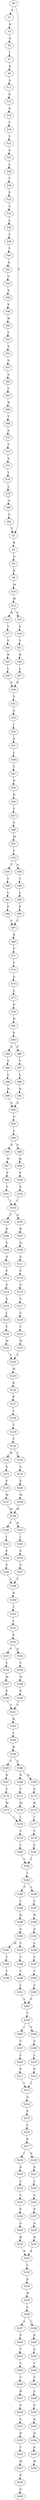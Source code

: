 strict digraph  {
	S0 -> S1 [ label = Y ];
	S0 -> S2 [ label = T ];
	S1 -> S3 [ label = H ];
	S2 -> S4 [ label = R ];
	S3 -> S5 [ label = Q ];
	S4 -> S6 [ label = G ];
	S5 -> S7 [ label = I ];
	S6 -> S8 [ label = R ];
	S7 -> S9 [ label = Q ];
	S8 -> S10 [ label = M ];
	S9 -> S11 [ label = S ];
	S10 -> S12 [ label = M ];
	S11 -> S13 [ label = P ];
	S12 -> S14 [ label = N ];
	S12 -> S15 [ label = S ];
	S13 -> S16 [ label = G ];
	S14 -> S17 [ label = T ];
	S15 -> S18 [ label = S ];
	S16 -> S19 [ label = C ];
	S17 -> S20 [ label = Y ];
	S18 -> S21 [ label = Y ];
	S19 -> S22 [ label = Y ];
	S20 -> S23 [ label = R ];
	S21 -> S24 [ label = R ];
	S22 -> S25 [ label = P ];
	S23 -> S26 [ label = L ];
	S24 -> S27 [ label = L ];
	S25 -> S28 [ label = L ];
	S26 -> S29 [ label = P ];
	S27 -> S29 [ label = P ];
	S28 -> S30 [ label = C ];
	S29 -> S31 [ label = Y ];
	S30 -> S32 [ label = F ];
	S31 -> S33 [ label = S ];
	S32 -> S34 [ label = T ];
	S33 -> S35 [ label = I ];
	S34 -> S36 [ label = L ];
	S35 -> S37 [ label = A ];
	S36 -> S38 [ label = S ];
	S37 -> S39 [ label = L ];
	S38 -> S40 [ label = T ];
	S39 -> S41 [ label = Y ];
	S40 -> S42 [ label = Q ];
	S41 -> S43 [ label = R ];
	S42 -> S44 [ label = V ];
	S43 -> S45 [ label = D ];
	S44 -> S46 [ label = A ];
	S45 -> S47 [ label = Y ];
	S46 -> S48 [ label = S ];
	S47 -> S49 [ label = S ];
	S48 -> S50 [ label = H ];
	S49 -> S51 [ label = M ];
	S50 -> S52 [ label = L ];
	S51 -> S53 [ label = V ];
	S52 -> S54 [ label = S ];
	S53 -> S55 [ label = T ];
	S53 -> S56 [ label = A ];
	S54 -> S57 [ label = G ];
	S55 -> S58 [ label = Y ];
	S56 -> S59 [ label = Y ];
	S57 -> S60 [ label = S ];
	S58 -> S61 [ label = L ];
	S59 -> S62 [ label = L ];
	S60 -> S63 [ label = L ];
	S61 -> S64 [ label = F ];
	S62 -> S65 [ label = F ];
	S63 -> S66 [ label = W ];
	S64 -> S67 [ label = C ];
	S65 -> S67 [ label = C ];
	S66 -> S68 [ label = T ];
	S67 -> S69 [ label = E ];
	S68 -> S70 [ label = S ];
	S69 -> S71 [ label = T ];
	S70 -> S72 [ label = T ];
	S71 -> S73 [ label = S ];
	S72 -> S74 [ label = A ];
	S73 -> S75 [ label = G ];
	S74 -> S76 [ label = L ];
	S75 -> S77 [ label = L ];
	S76 -> S78 [ label = L ];
	S77 -> S79 [ label = F ];
	S78 -> S80 [ label = A ];
	S79 -> S81 [ label = H ];
	S80 -> S82 [ label = C ];
	S81 -> S83 [ label = F ];
	S82 -> S2 [ label = T ];
	S83 -> S84 [ label = S ];
	S83 -> S85 [ label = F ];
	S84 -> S86 [ label = Y ];
	S85 -> S87 [ label = Y ];
	S86 -> S88 [ label = L ];
	S87 -> S89 [ label = L ];
	S88 -> S90 [ label = Q ];
	S89 -> S91 [ label = Q ];
	S90 -> S92 [ label = A ];
	S91 -> S92 [ label = A ];
	S92 -> S93 [ label = V ];
	S93 -> S94 [ label = C ];
	S94 -> S95 [ label = G ];
	S94 -> S96 [ label = S ];
	S95 -> S97 [ label = H ];
	S96 -> S98 [ label = H ];
	S97 -> S99 [ label = F ];
	S98 -> S100 [ label = F ];
	S99 -> S101 [ label = S ];
	S100 -> S102 [ label = S ];
	S101 -> S103 [ label = I ];
	S102 -> S103 [ label = I ];
	S103 -> S104 [ label = T ];
	S103 -> S105 [ label = A ];
	S104 -> S106 [ label = R ];
	S105 -> S107 [ label = R ];
	S106 -> S108 [ label = G ];
	S107 -> S109 [ label = G ];
	S108 -> S110 [ label = G ];
	S109 -> S111 [ label = S ];
	S110 -> S112 [ label = P ];
	S111 -> S113 [ label = P ];
	S112 -> S114 [ label = S ];
	S113 -> S115 [ label = S ];
	S114 -> S116 [ label = A ];
	S115 -> S117 [ label = V ];
	S116 -> S118 [ label = L ];
	S117 -> S119 [ label = L ];
	S118 -> S120 [ label = T ];
	S119 -> S121 [ label = T ];
	S120 -> S122 [ label = M ];
	S121 -> S123 [ label = M ];
	S122 -> S124 [ label = L ];
	S123 -> S124 [ label = L ];
	S124 -> S125 [ label = M ];
	S125 -> S126 [ label = K ];
	S126 -> S127 [ label = P ];
	S127 -> S128 [ label = V ];
	S128 -> S129 [ label = T ];
	S129 -> S130 [ label = V ];
	S130 -> S131 [ label = M ];
	S130 -> S132 [ label = T ];
	S131 -> S133 [ label = S ];
	S132 -> S134 [ label = S ];
	S133 -> S135 [ label = F ];
	S134 -> S136 [ label = F ];
	S135 -> S137 [ label = W ];
	S136 -> S138 [ label = W ];
	S137 -> S139 [ label = M ];
	S138 -> S139 [ label = M ];
	S139 -> S140 [ label = Y ];
	S139 -> S141 [ label = D ];
	S140 -> S142 [ label = I ];
	S141 -> S143 [ label = I ];
	S142 -> S144 [ label = F ];
	S143 -> S145 [ label = F ];
	S144 -> S146 [ label = S ];
	S145 -> S147 [ label = S ];
	S146 -> S148 [ label = L ];
	S147 -> S148 [ label = L ];
	S148 -> S149 [ label = N ];
	S149 -> S150 [ label = T ];
	S150 -> S151 [ label = L ];
	S151 -> S152 [ label = F ];
	S152 -> S153 [ label = Y ];
	S152 -> S154 [ label = S ];
	S153 -> S155 [ label = Y ];
	S154 -> S156 [ label = Y ];
	S155 -> S157 [ label = M ];
	S156 -> S158 [ label = M ];
	S157 -> S159 [ label = P ];
	S158 -> S160 [ label = P ];
	S159 -> S161 [ label = T ];
	S160 -> S161 [ label = T ];
	S161 -> S162 [ label = H ];
	S162 -> S163 [ label = L ];
	S163 -> S164 [ label = H ];
	S164 -> S165 [ label = C ];
	S164 -> S166 [ label = S ];
	S165 -> S167 [ label = N ];
	S166 -> S168 [ label = N ];
	S166 -> S169 [ label = D ];
	S167 -> S170 [ label = V ];
	S168 -> S171 [ label = V ];
	S169 -> S172 [ label = A ];
	S170 -> S173 [ label = M ];
	S171 -> S174 [ label = M ];
	S172 -> S175 [ label = R ];
	S173 -> S176 [ label = I ];
	S174 -> S176 [ label = I ];
	S175 -> S177 [ label = I ];
	S176 -> S178 [ label = V ];
	S177 -> S179 [ label = V ];
	S178 -> S180 [ label = L ];
	S179 -> S181 [ label = L ];
	S180 -> S182 [ label = L ];
	S181 -> S182 [ label = L ];
	S182 -> S183 [ label = I ];
	S183 -> S184 [ label = V ];
	S183 -> S185 [ label = L ];
	S184 -> S186 [ label = L ];
	S185 -> S187 [ label = L ];
	S186 -> S188 [ label = N ];
	S187 -> S189 [ label = N ];
	S188 -> S190 [ label = G ];
	S189 -> S191 [ label = G ];
	S190 -> S192 [ label = M ];
	S190 -> S193 [ label = V ];
	S191 -> S194 [ label = L ];
	S192 -> S195 [ label = V ];
	S193 -> S196 [ label = V ];
	S194 -> S197 [ label = V ];
	S195 -> S198 [ label = T ];
	S196 -> S199 [ label = T ];
	S197 -> S200 [ label = T ];
	S199 -> S201 [ label = L ];
	S200 -> S202 [ label = L ];
	S201 -> S203 [ label = V ];
	S202 -> S203 [ label = V ];
	S203 -> S204 [ label = Y ];
	S204 -> S205 [ label = I ];
	S204 -> S206 [ label = V ];
	S205 -> S207 [ label = V ];
	S206 -> S208 [ label = V ];
	S207 -> S209 [ label = L ];
	S208 -> S210 [ label = L ];
	S209 -> S211 [ label = F ];
	S210 -> S212 [ label = F ];
	S211 -> S213 [ label = I ];
	S212 -> S213 [ label = I ];
	S213 -> S214 [ label = G ];
	S214 -> S215 [ label = F ];
	S215 -> S216 [ label = L ];
	S216 -> S217 [ label = P ];
	S217 -> S218 [ label = I ];
	S217 -> S219 [ label = A ];
	S218 -> S220 [ label = D ];
	S219 -> S221 [ label = D ];
	S220 -> S222 [ label = L ];
	S221 -> S223 [ label = L ];
	S222 -> S224 [ label = V ];
	S223 -> S225 [ label = A ];
	S224 -> S226 [ label = P ];
	S225 -> S227 [ label = P ];
	S226 -> S228 [ label = A ];
	S227 -> S229 [ label = A ];
	S228 -> S230 [ label = H ];
	S229 -> S231 [ label = H ];
	S230 -> S232 [ label = P ];
	S231 -> S232 [ label = P ];
	S232 -> S233 [ label = L ];
	S233 -> S234 [ label = G ];
	S234 -> S235 [ label = M ];
	S235 -> S236 [ label = L ];
	S236 -> S237 [ label = L ];
	S236 -> S238 [ label = I ];
	S237 -> S239 [ label = F ];
	S238 -> S240 [ label = F ];
	S239 -> S241 [ label = T ];
	S240 -> S242 [ label = A ];
	S241 -> S243 [ label = T ];
	S242 -> S244 [ label = T ];
	S243 -> S245 [ label = V ];
	S244 -> S246 [ label = V ];
	S245 -> S247 [ label = H ];
	S246 -> S248 [ label = L ];
	S247 -> S249 [ label = S ];
	S248 -> S250 [ label = S ];
	S249 -> S251 [ label = A ];
	S250 -> S252 [ label = A ];
	S251 -> S253 [ label = N ];
	S252 -> S254 [ label = N ];
	S253 -> S255 [ label = T ];
	S254 -> S256 [ label = S ];
	S255 -> S257 [ label = M ];
	S256 -> S258 [ label = M ];
	S257 -> S259 [ label = E ];
	S259 -> S260 [ label = G ];
}
